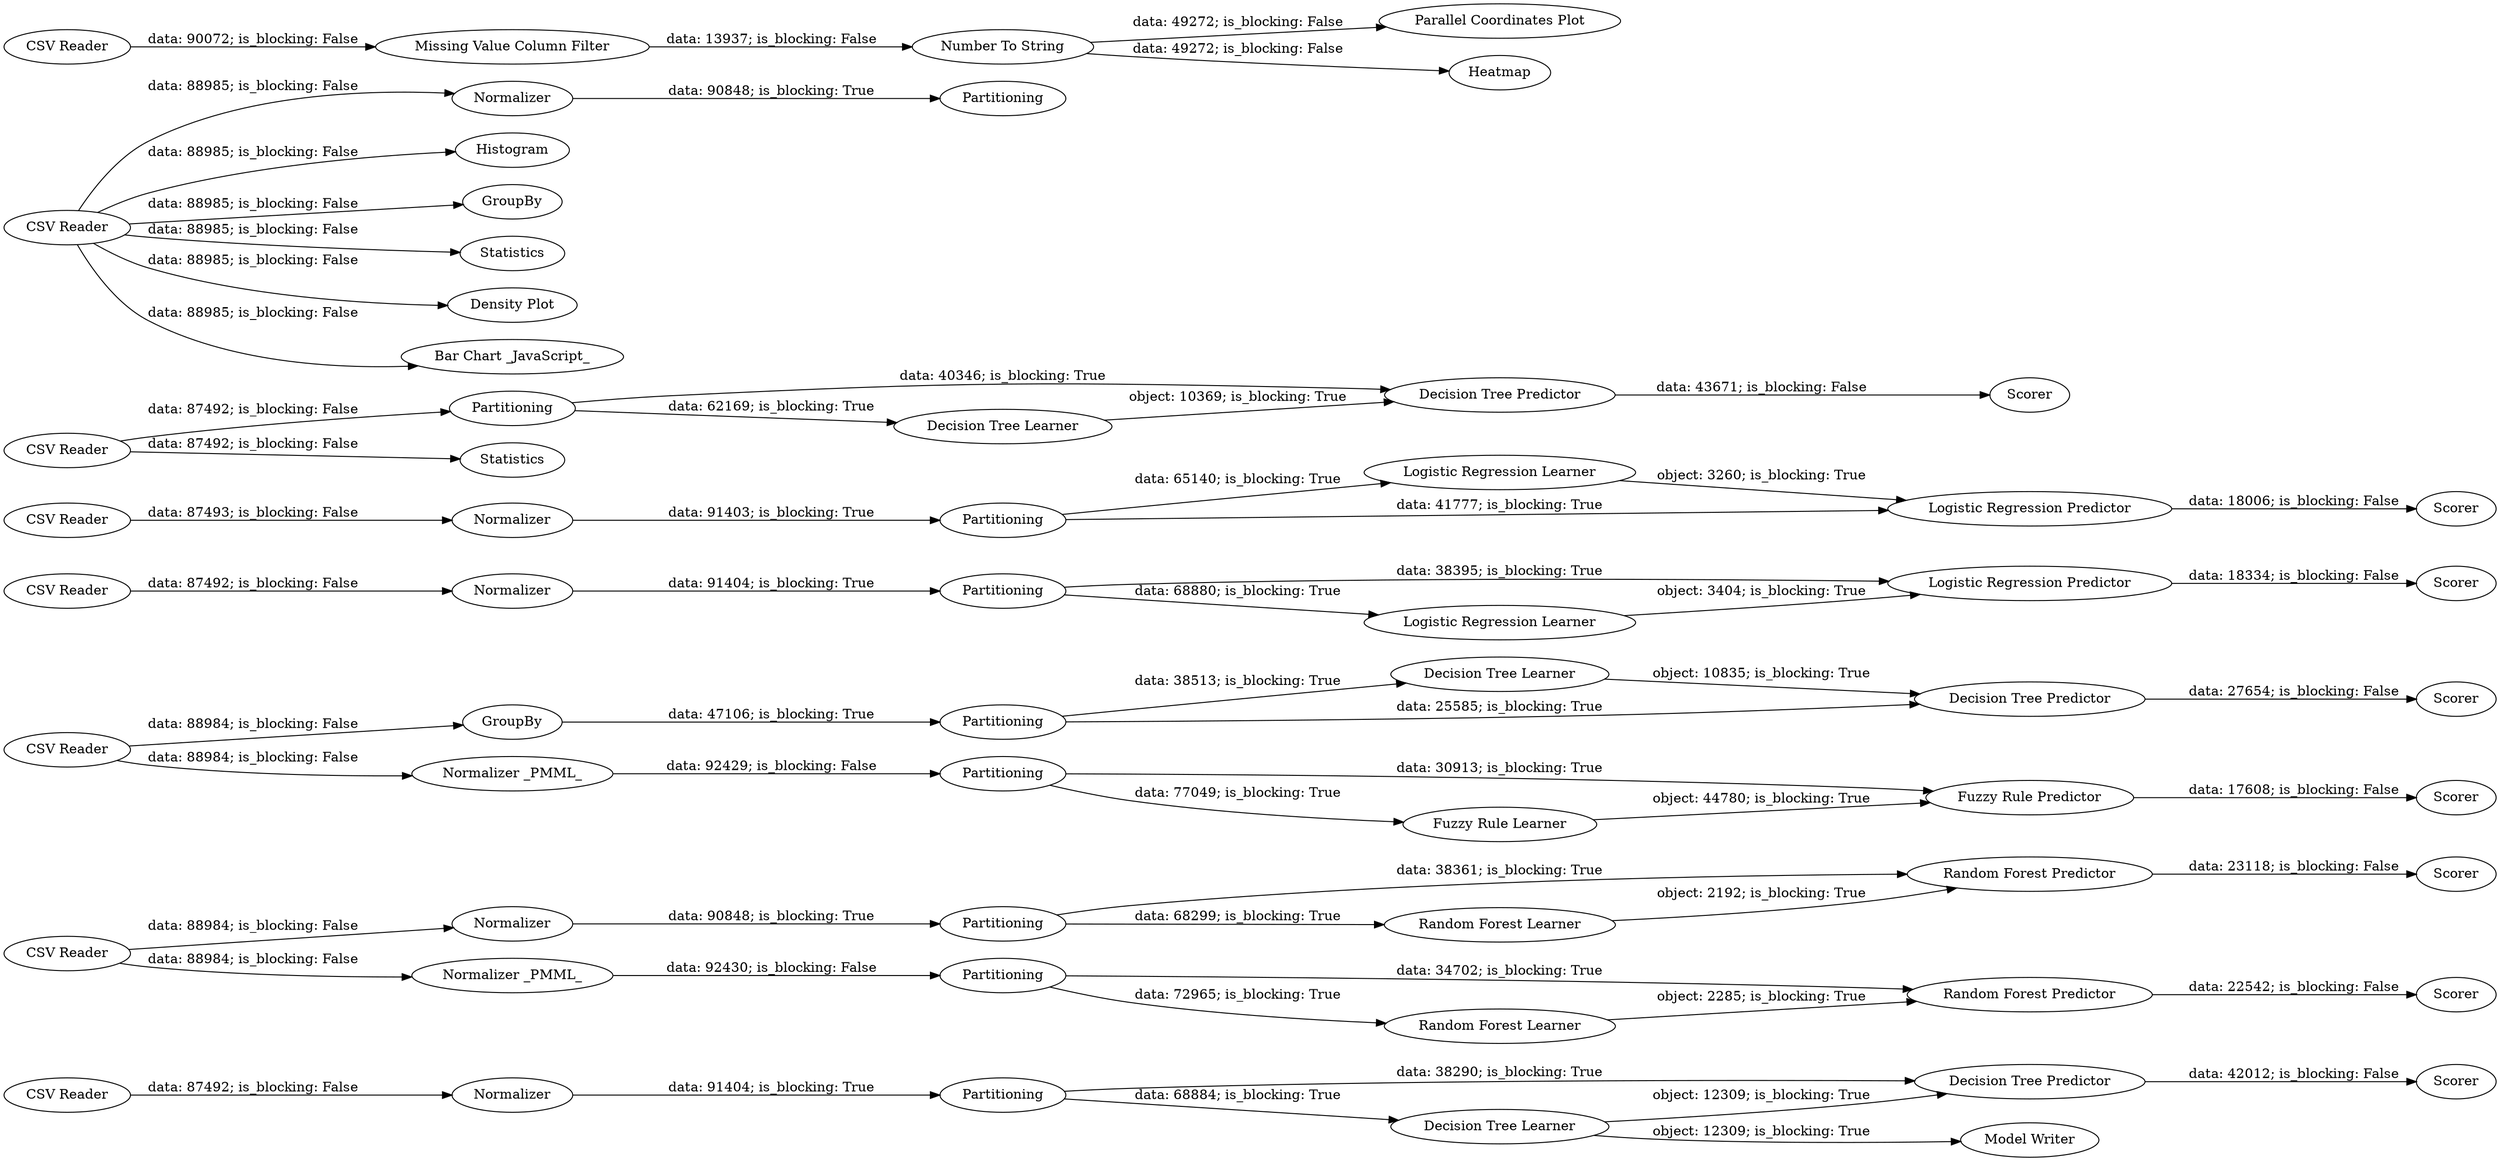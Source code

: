 digraph {
	"785695325013785082_21" [label="Decision Tree Predictor"]
	"785695325013785082_35" [label="CSV Reader"]
	"785695325013785082_58" [label=Partitioning]
	"785695325013785082_40" [label=Scorer]
	"785695325013785082_25" [label=Partitioning]
	"785695325013785082_20" [label="Decision Tree Learner"]
	"785695325013785082_29" [label="CSV Reader"]
	"785695325013785082_32" [label="Logistic Regression Learner"]
	"785695325013785082_51" [label="CSV Reader"]
	"785695325013785082_18" [label=Normalizer]
	"785695325013785082_50" [label=Scorer]
	"785695325013785082_56" [label=Scorer]
	"785695325013785082_39" [label="Random Forest Predictor"]
	"785695325013785082_42" [label=Partitioning]
	"785695325013785082_66" [label=Scorer]
	"785695325013785082_64" [label=Partitioning]
	"785695325013785082_69" [label=Normalizer]
	"785695325013785082_47" [label="Decision Tree Predictor"]
	"785695325013785082_72" [label=Histogram]
	"785695325013785082_68" [label="CSV Reader"]
	"785695325013785082_4" [label="Missing Value Column Filter"]
	"785695325013785082_7" [label="Parallel Coordinates Plot"]
	"785695325013785082_5" [label="Number To String"]
	"785695325013785082_71" [label=GroupBy]
	"785695325013785082_19" [label=Partitioning]
	"785695325013785082_37" [label=Normalizer]
	"785695325013785082_38" [label="Random Forest Learner"]
	"785695325013785082_73" [label=Statistics]
	"785695325013785082_61" [label="Fuzzy Rule Predictor"]
	"785695325013785082_16" [label="CSV Reader"]
	"785695325013785082_15" [label=Normalizer]
	"785695325013785082_75" [label="Density Plot"]
	"785695325013785082_27" [label="Logistic Regression Predictor"]
	"785695325013785082_31" [label=Normalizer]
	"785695325013785082_8" [label="CSV Reader"]
	"785695325013785082_22" [label=Scorer]
	"785695325013785082_6" [label=Heatmap]
	"785695325013785082_63" [label=GroupBy]
	"785695325013785082_36" [label=Partitioning]
	"785695325013785082_49" [label=Statistics]
	"785695325013785082_23" [label="Model Writer"]
	"785695325013785082_43" [label="Decision Tree Learner"]
	"785695325013785082_74" [label="Bar Chart _JavaScript_"]
	"785695325013785082_34" [label=Scorer]
	"785695325013785082_26" [label="Logistic Regression Learner"]
	"785695325013785082_3" [label="CSV Reader"]
	"785695325013785082_53" [label=Partitioning]
	"785695325013785082_57" [label="Normalizer _PMML_"]
	"785695325013785082_55" [label="Random Forest Predictor"]
	"785695325013785082_60" [label="Fuzzy Rule Learner"]
	"785695325013785082_62" [label=Scorer]
	"785695325013785082_33" [label="Logistic Regression Predictor"]
	"785695325013785082_54" [label="Random Forest Learner"]
	"785695325013785082_70" [label=Partitioning]
	"785695325013785082_41" [label="CSV Reader"]
	"785695325013785082_67" [label="Decision Tree Learner"]
	"785695325013785082_65" [label="Decision Tree Predictor"]
	"785695325013785082_30" [label=Partitioning]
	"785695325013785082_52" [label="Normalizer _PMML_"]
	"785695325013785082_28" [label=Scorer]
	"785695325013785082_5" -> "785695325013785082_6" [label="data: 49272; is_blocking: False"]
	"785695325013785082_63" -> "785695325013785082_64" [label="data: 47106; is_blocking: True"]
	"785695325013785082_68" -> "785695325013785082_73" [label="data: 88985; is_blocking: False"]
	"785695325013785082_29" -> "785695325013785082_31" [label="data: 87493; is_blocking: False"]
	"785695325013785082_8" -> "785695325013785082_15" [label="data: 87492; is_blocking: False"]
	"785695325013785082_36" -> "785695325013785082_38" [label="data: 68299; is_blocking: True"]
	"785695325013785082_47" -> "785695325013785082_50" [label="data: 43671; is_blocking: False"]
	"785695325013785082_51" -> "785695325013785082_63" [label="data: 88984; is_blocking: False"]
	"785695325013785082_41" -> "785695325013785082_49" [label="data: 87492; is_blocking: False"]
	"785695325013785082_32" -> "785695325013785082_33" [label="object: 3260; is_blocking: True"]
	"785695325013785082_64" -> "785695325013785082_67" [label="data: 38513; is_blocking: True"]
	"785695325013785082_39" -> "785695325013785082_40" [label="data: 23118; is_blocking: False"]
	"785695325013785082_65" -> "785695325013785082_66" [label="data: 27654; is_blocking: False"]
	"785695325013785082_52" -> "785695325013785082_53" [label="data: 92430; is_blocking: False"]
	"785695325013785082_30" -> "785695325013785082_33" [label="data: 41777; is_blocking: True"]
	"785695325013785082_68" -> "785695325013785082_75" [label="data: 88985; is_blocking: False"]
	"785695325013785082_61" -> "785695325013785082_62" [label="data: 17608; is_blocking: False"]
	"785695325013785082_41" -> "785695325013785082_42" [label="data: 87492; is_blocking: False"]
	"785695325013785082_42" -> "785695325013785082_47" [label="data: 40346; is_blocking: True"]
	"785695325013785082_21" -> "785695325013785082_22" [label="data: 42012; is_blocking: False"]
	"785695325013785082_3" -> "785695325013785082_4" [label="data: 90072; is_blocking: False"]
	"785695325013785082_25" -> "785695325013785082_26" [label="data: 68880; is_blocking: True"]
	"785695325013785082_54" -> "785695325013785082_55" [label="object: 2285; is_blocking: True"]
	"785695325013785082_60" -> "785695325013785082_61" [label="object: 44780; is_blocking: True"]
	"785695325013785082_53" -> "785695325013785082_54" [label="data: 72965; is_blocking: True"]
	"785695325013785082_57" -> "785695325013785082_58" [label="data: 92429; is_blocking: False"]
	"785695325013785082_16" -> "785695325013785082_18" [label="data: 87492; is_blocking: False"]
	"785695325013785082_25" -> "785695325013785082_27" [label="data: 38395; is_blocking: True"]
	"785695325013785082_51" -> "785695325013785082_57" [label="data: 88984; is_blocking: False"]
	"785695325013785082_53" -> "785695325013785082_55" [label="data: 34702; is_blocking: True"]
	"785695325013785082_69" -> "785695325013785082_70" [label="data: 90848; is_blocking: True"]
	"785695325013785082_33" -> "785695325013785082_34" [label="data: 18006; is_blocking: False"]
	"785695325013785082_68" -> "785695325013785082_69" [label="data: 88985; is_blocking: False"]
	"785695325013785082_38" -> "785695325013785082_39" [label="object: 2192; is_blocking: True"]
	"785695325013785082_58" -> "785695325013785082_61" [label="data: 30913; is_blocking: True"]
	"785695325013785082_20" -> "785695325013785082_21" [label="object: 12309; is_blocking: True"]
	"785695325013785082_18" -> "785695325013785082_19" [label="data: 91404; is_blocking: True"]
	"785695325013785082_20" -> "785695325013785082_23" [label="object: 12309; is_blocking: True"]
	"785695325013785082_31" -> "785695325013785082_30" [label="data: 91403; is_blocking: True"]
	"785695325013785082_36" -> "785695325013785082_39" [label="data: 38361; is_blocking: True"]
	"785695325013785082_15" -> "785695325013785082_25" [label="data: 91404; is_blocking: True"]
	"785695325013785082_30" -> "785695325013785082_32" [label="data: 65140; is_blocking: True"]
	"785695325013785082_35" -> "785695325013785082_52" [label="data: 88984; is_blocking: False"]
	"785695325013785082_4" -> "785695325013785082_5" [label="data: 13937; is_blocking: False"]
	"785695325013785082_68" -> "785695325013785082_72" [label="data: 88985; is_blocking: False"]
	"785695325013785082_35" -> "785695325013785082_37" [label="data: 88984; is_blocking: False"]
	"785695325013785082_68" -> "785695325013785082_74" [label="data: 88985; is_blocking: False"]
	"785695325013785082_19" -> "785695325013785082_20" [label="data: 68884; is_blocking: True"]
	"785695325013785082_42" -> "785695325013785082_43" [label="data: 62169; is_blocking: True"]
	"785695325013785082_43" -> "785695325013785082_47" [label="object: 10369; is_blocking: True"]
	"785695325013785082_27" -> "785695325013785082_28" [label="data: 18334; is_blocking: False"]
	"785695325013785082_26" -> "785695325013785082_27" [label="object: 3404; is_blocking: True"]
	"785695325013785082_37" -> "785695325013785082_36" [label="data: 90848; is_blocking: True"]
	"785695325013785082_58" -> "785695325013785082_60" [label="data: 77049; is_blocking: True"]
	"785695325013785082_64" -> "785695325013785082_65" [label="data: 25585; is_blocking: True"]
	"785695325013785082_5" -> "785695325013785082_7" [label="data: 49272; is_blocking: False"]
	"785695325013785082_68" -> "785695325013785082_71" [label="data: 88985; is_blocking: False"]
	"785695325013785082_55" -> "785695325013785082_56" [label="data: 22542; is_blocking: False"]
	"785695325013785082_19" -> "785695325013785082_21" [label="data: 38290; is_blocking: True"]
	"785695325013785082_67" -> "785695325013785082_65" [label="object: 10835; is_blocking: True"]
	rankdir=LR
}
